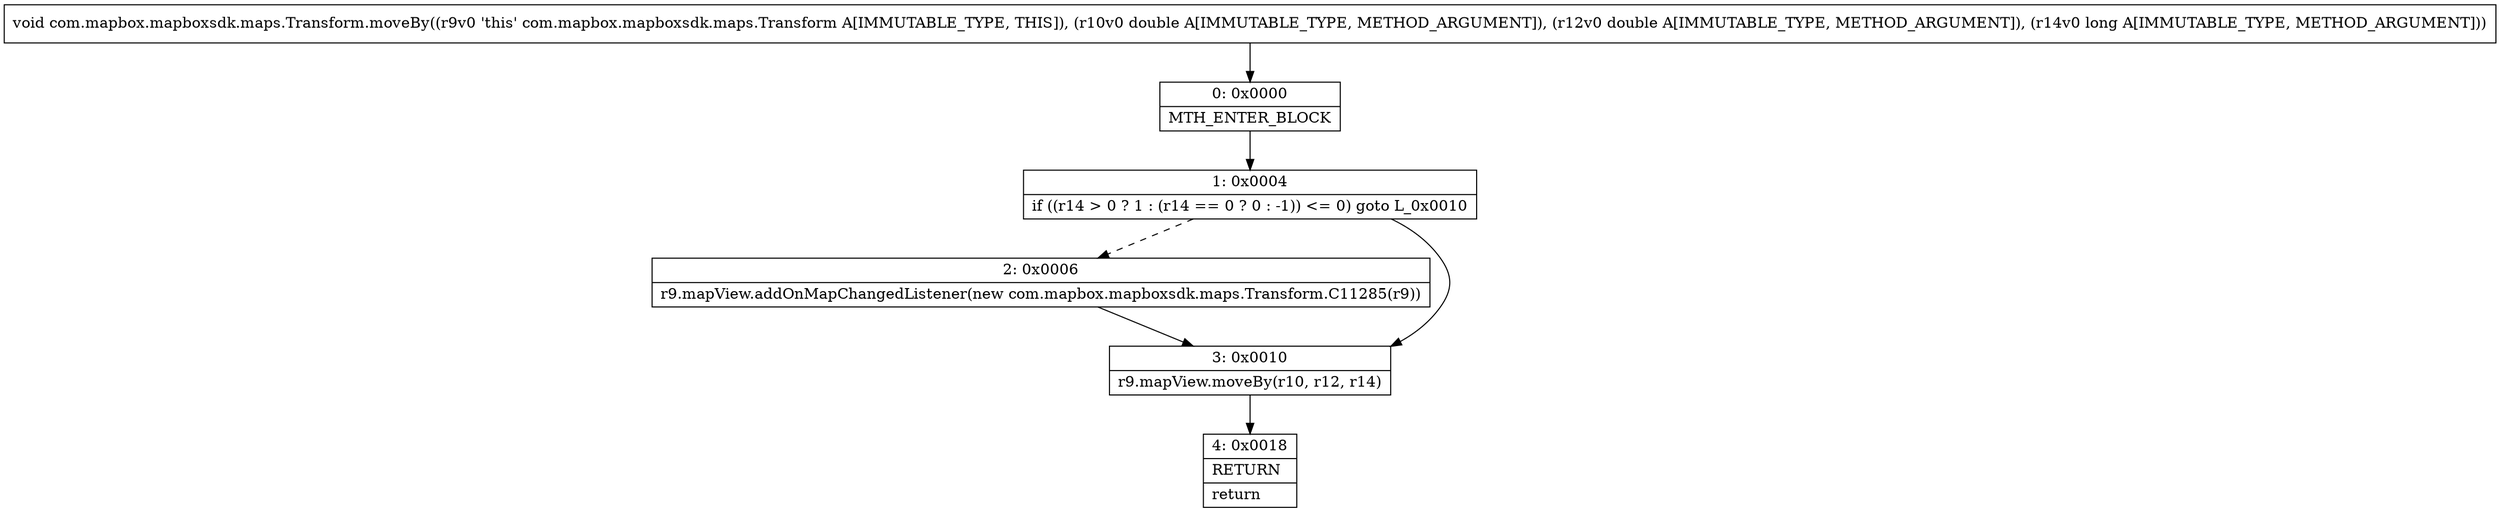 digraph "CFG forcom.mapbox.mapboxsdk.maps.Transform.moveBy(DDJ)V" {
Node_0 [shape=record,label="{0\:\ 0x0000|MTH_ENTER_BLOCK\l}"];
Node_1 [shape=record,label="{1\:\ 0x0004|if ((r14 \> 0 ? 1 : (r14 == 0 ? 0 : \-1)) \<= 0) goto L_0x0010\l}"];
Node_2 [shape=record,label="{2\:\ 0x0006|r9.mapView.addOnMapChangedListener(new com.mapbox.mapboxsdk.maps.Transform.C11285(r9))\l}"];
Node_3 [shape=record,label="{3\:\ 0x0010|r9.mapView.moveBy(r10, r12, r14)\l}"];
Node_4 [shape=record,label="{4\:\ 0x0018|RETURN\l|return\l}"];
MethodNode[shape=record,label="{void com.mapbox.mapboxsdk.maps.Transform.moveBy((r9v0 'this' com.mapbox.mapboxsdk.maps.Transform A[IMMUTABLE_TYPE, THIS]), (r10v0 double A[IMMUTABLE_TYPE, METHOD_ARGUMENT]), (r12v0 double A[IMMUTABLE_TYPE, METHOD_ARGUMENT]), (r14v0 long A[IMMUTABLE_TYPE, METHOD_ARGUMENT])) }"];
MethodNode -> Node_0;
Node_0 -> Node_1;
Node_1 -> Node_2[style=dashed];
Node_1 -> Node_3;
Node_2 -> Node_3;
Node_3 -> Node_4;
}

